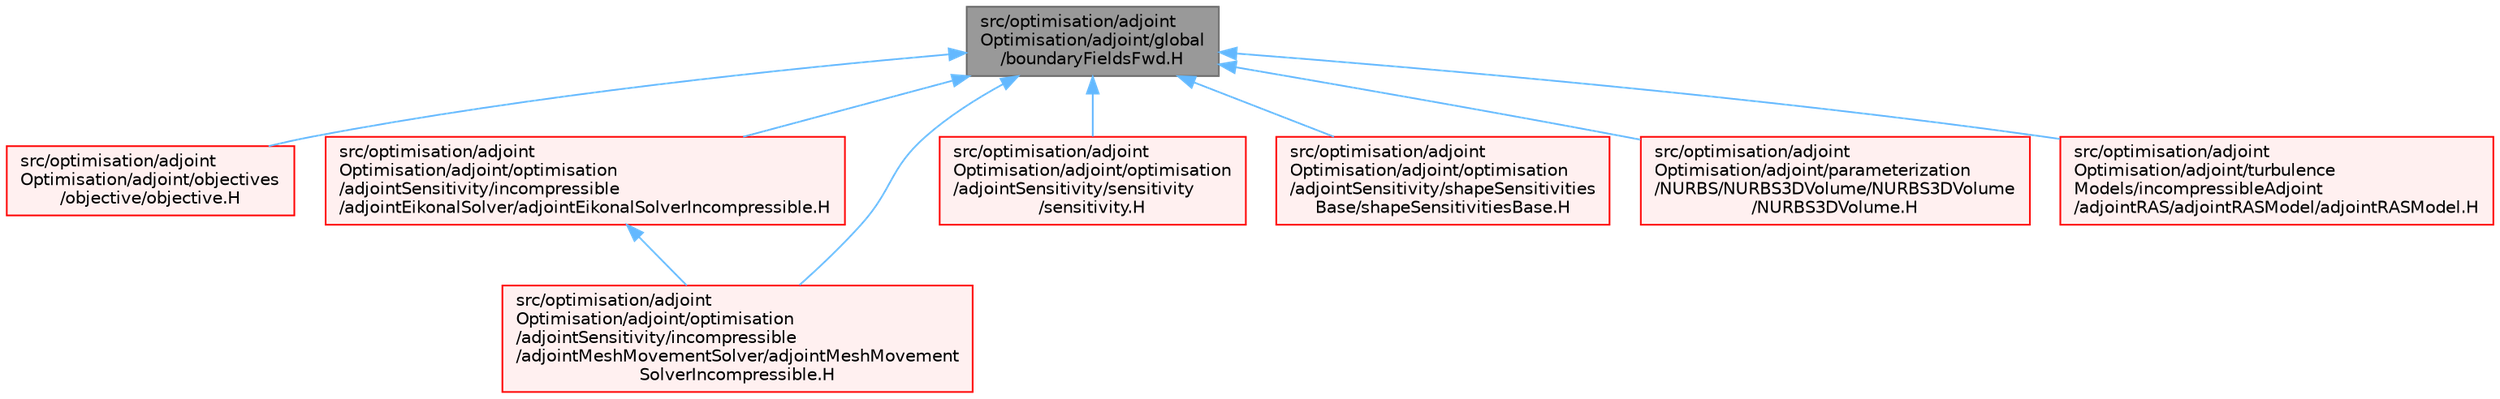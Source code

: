 digraph "src/optimisation/adjointOptimisation/adjoint/global/boundaryFieldsFwd.H"
{
 // LATEX_PDF_SIZE
  bgcolor="transparent";
  edge [fontname=Helvetica,fontsize=10,labelfontname=Helvetica,labelfontsize=10];
  node [fontname=Helvetica,fontsize=10,shape=box,height=0.2,width=0.4];
  Node1 [id="Node000001",label="src/optimisation/adjoint\lOptimisation/adjoint/global\l/boundaryFieldsFwd.H",height=0.2,width=0.4,color="gray40", fillcolor="grey60", style="filled", fontcolor="black",tooltip="Useful typenames for fields defined only at the boundaries."];
  Node1 -> Node2 [id="edge1_Node000001_Node000002",dir="back",color="steelblue1",style="solid",tooltip=" "];
  Node2 [id="Node000002",label="src/optimisation/adjoint\lOptimisation/adjoint/objectives\l/objective/objective.H",height=0.2,width=0.4,color="red", fillcolor="#FFF0F0", style="filled",URL="$objective_8H.html",tooltip=" "];
  Node1 -> Node90 [id="edge2_Node000001_Node000090",dir="back",color="steelblue1",style="solid",tooltip=" "];
  Node90 [id="Node000090",label="src/optimisation/adjoint\lOptimisation/adjoint/optimisation\l/adjointSensitivity/incompressible\l/adjointEikonalSolver/adjointEikonalSolverIncompressible.H",height=0.2,width=0.4,color="red", fillcolor="#FFF0F0", style="filled",URL="$adjointEikonalSolverIncompressible_8H.html",tooltip=" "];
  Node90 -> Node98 [id="edge3_Node000090_Node000098",dir="back",color="steelblue1",style="solid",tooltip=" "];
  Node98 [id="Node000098",label="src/optimisation/adjoint\lOptimisation/adjoint/optimisation\l/adjointSensitivity/incompressible\l/adjointMeshMovementSolver/adjointMeshMovement\lSolverIncompressible.H",height=0.2,width=0.4,color="red", fillcolor="#FFF0F0", style="filled",URL="$adjointMeshMovementSolverIncompressible_8H.html",tooltip=" "];
  Node1 -> Node98 [id="edge4_Node000001_Node000098",dir="back",color="steelblue1",style="solid",tooltip=" "];
  Node1 -> Node142 [id="edge5_Node000001_Node000142",dir="back",color="steelblue1",style="solid",tooltip=" "];
  Node142 [id="Node000142",label="src/optimisation/adjoint\lOptimisation/adjoint/optimisation\l/adjointSensitivity/sensitivity\l/sensitivity.H",height=0.2,width=0.4,color="red", fillcolor="#FFF0F0", style="filled",URL="$sensitivity_8H.html",tooltip=" "];
  Node1 -> Node144 [id="edge6_Node000001_Node000144",dir="back",color="steelblue1",style="solid",tooltip=" "];
  Node144 [id="Node000144",label="src/optimisation/adjoint\lOptimisation/adjoint/optimisation\l/adjointSensitivity/shapeSensitivities\lBase/shapeSensitivitiesBase.H",height=0.2,width=0.4,color="red", fillcolor="#FFF0F0", style="filled",URL="$shapeSensitivitiesBase_8H.html",tooltip=" "];
  Node1 -> Node147 [id="edge7_Node000001_Node000147",dir="back",color="steelblue1",style="solid",tooltip=" "];
  Node147 [id="Node000147",label="src/optimisation/adjoint\lOptimisation/adjoint/parameterization\l/NURBS/NURBS3DVolume/NURBS3DVolume\l/NURBS3DVolume.H",height=0.2,width=0.4,color="red", fillcolor="#FFF0F0", style="filled",URL="$NURBS3DVolume_8H.html",tooltip=" "];
  Node1 -> Node111 [id="edge8_Node000001_Node000111",dir="back",color="steelblue1",style="solid",tooltip=" "];
  Node111 [id="Node000111",label="src/optimisation/adjoint\lOptimisation/adjoint/turbulence\lModels/incompressibleAdjoint\l/adjointRAS/adjointRASModel/adjointRASModel.H",height=0.2,width=0.4,color="red", fillcolor="#FFF0F0", style="filled",URL="$adjointRASModel_8H.html",tooltip=" "];
}
